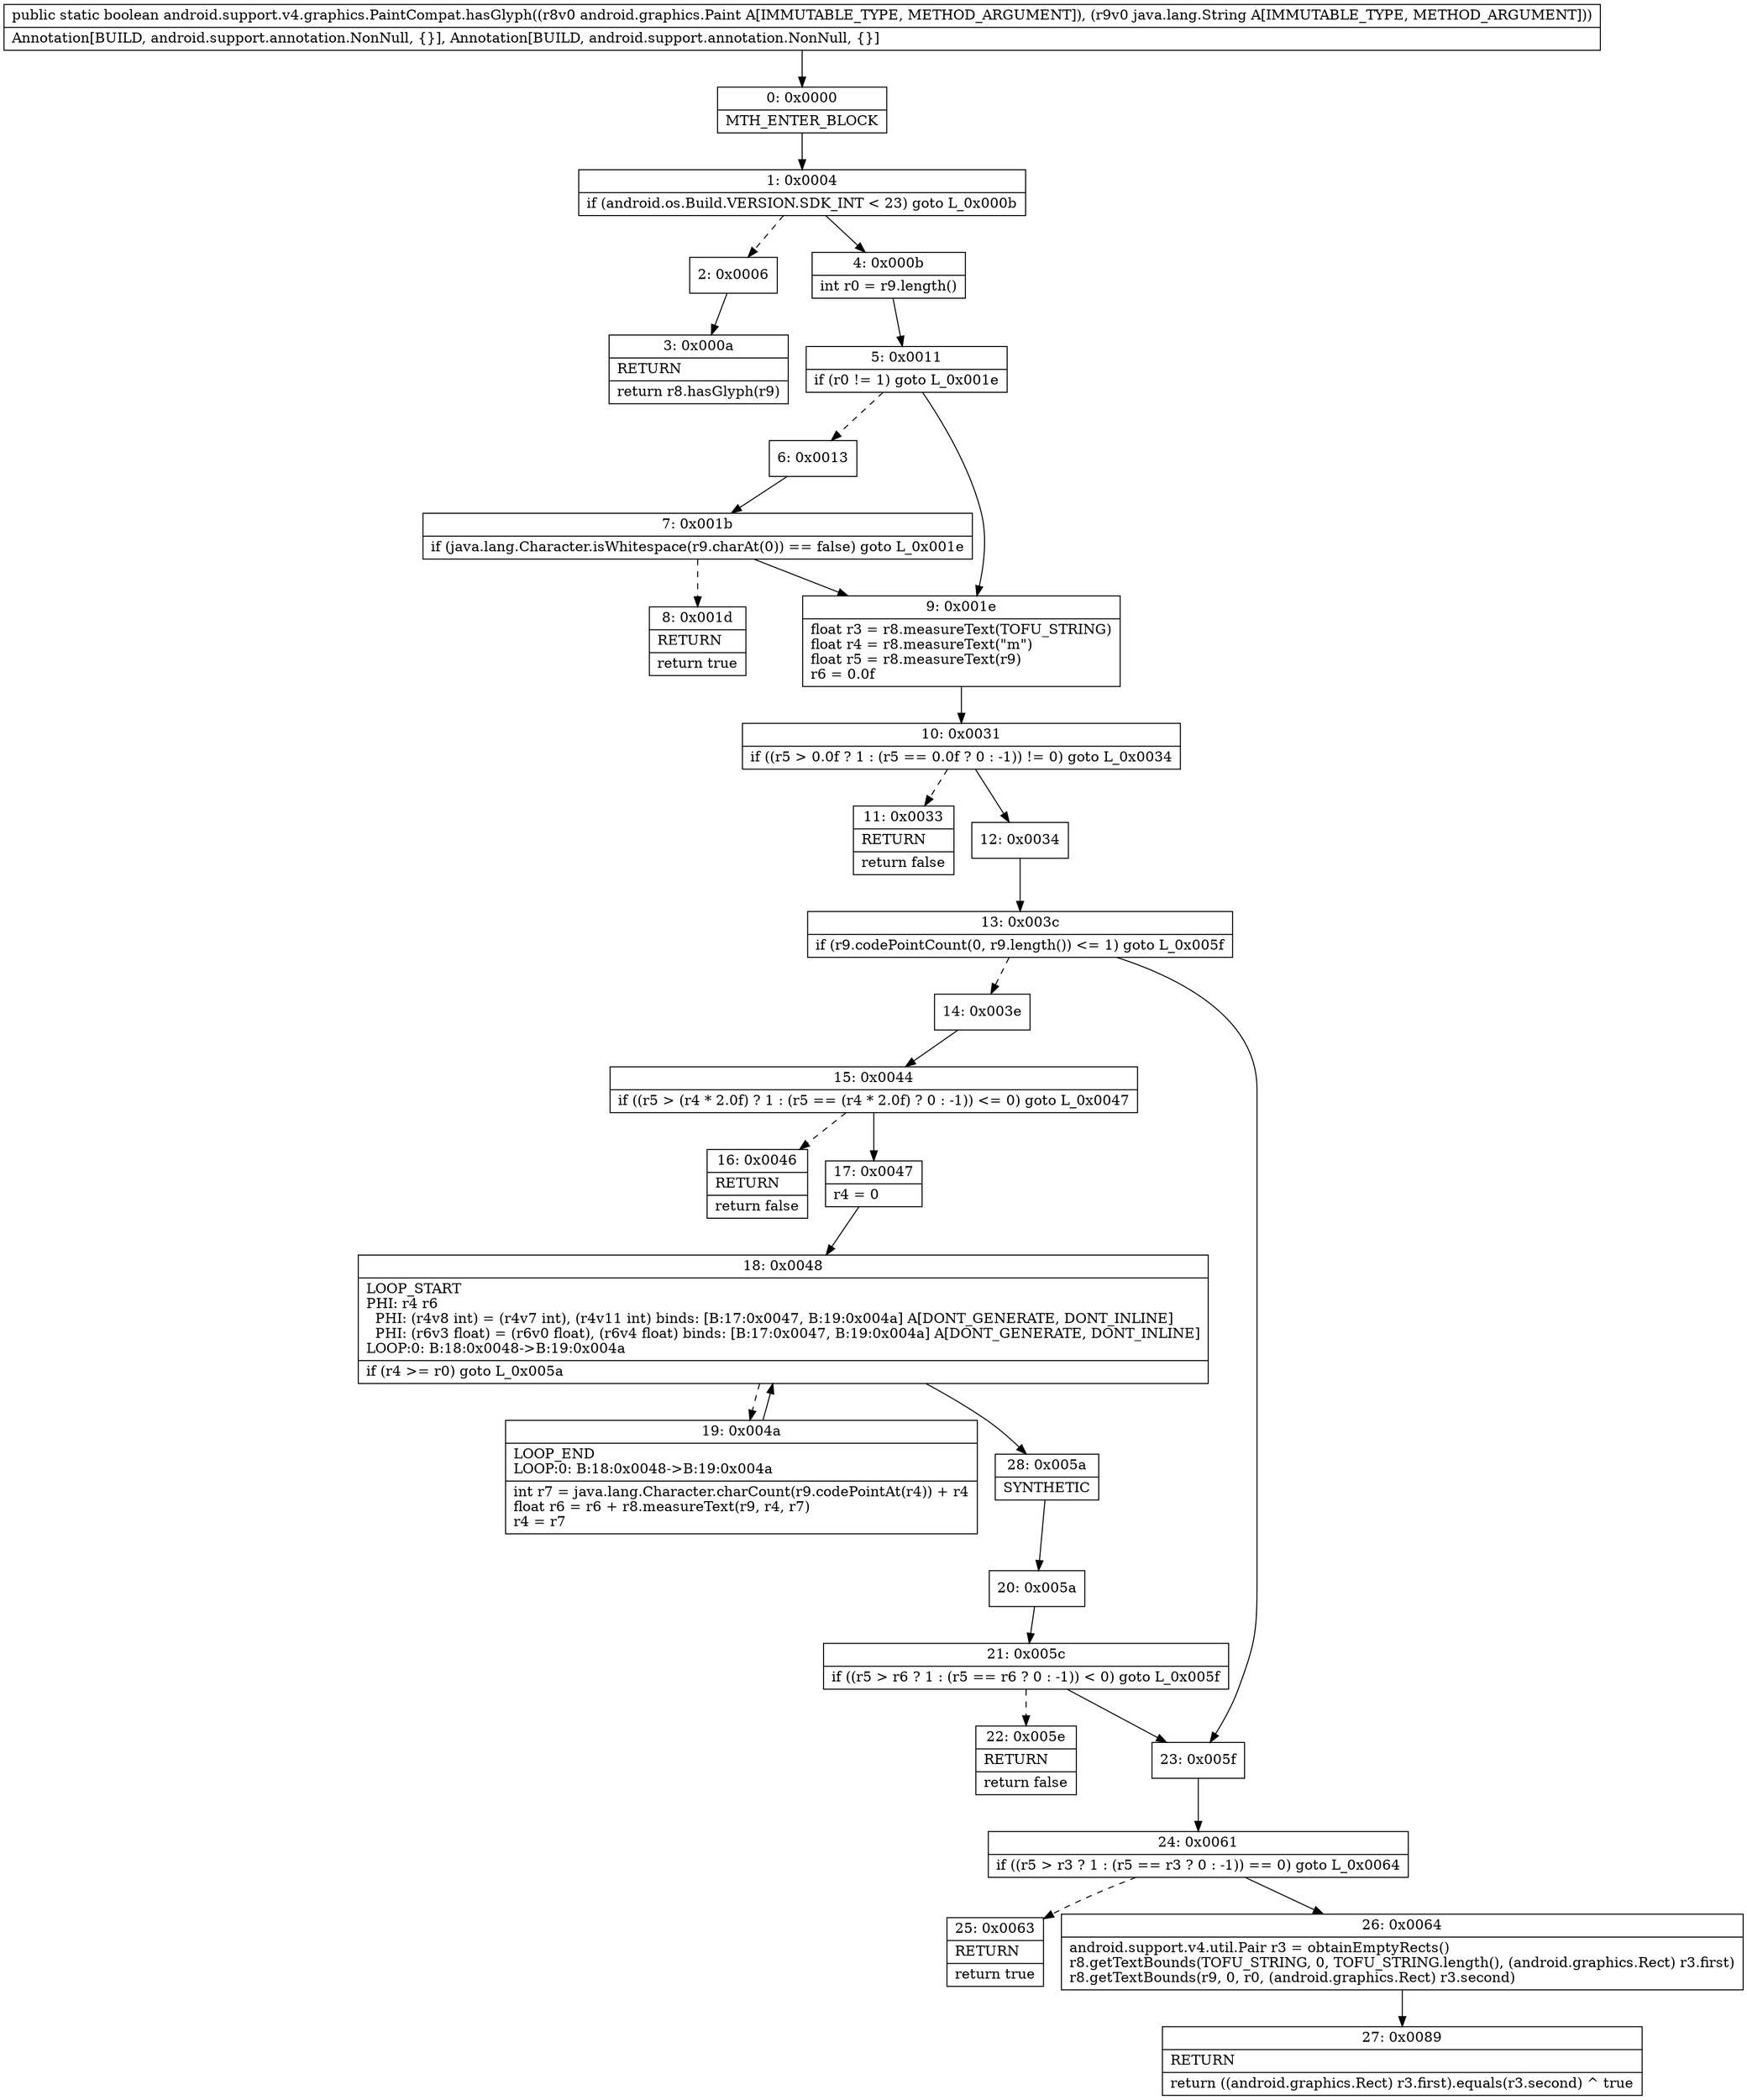 digraph "CFG forandroid.support.v4.graphics.PaintCompat.hasGlyph(Landroid\/graphics\/Paint;Ljava\/lang\/String;)Z" {
Node_0 [shape=record,label="{0\:\ 0x0000|MTH_ENTER_BLOCK\l}"];
Node_1 [shape=record,label="{1\:\ 0x0004|if (android.os.Build.VERSION.SDK_INT \< 23) goto L_0x000b\l}"];
Node_2 [shape=record,label="{2\:\ 0x0006}"];
Node_3 [shape=record,label="{3\:\ 0x000a|RETURN\l|return r8.hasGlyph(r9)\l}"];
Node_4 [shape=record,label="{4\:\ 0x000b|int r0 = r9.length()\l}"];
Node_5 [shape=record,label="{5\:\ 0x0011|if (r0 != 1) goto L_0x001e\l}"];
Node_6 [shape=record,label="{6\:\ 0x0013}"];
Node_7 [shape=record,label="{7\:\ 0x001b|if (java.lang.Character.isWhitespace(r9.charAt(0)) == false) goto L_0x001e\l}"];
Node_8 [shape=record,label="{8\:\ 0x001d|RETURN\l|return true\l}"];
Node_9 [shape=record,label="{9\:\ 0x001e|float r3 = r8.measureText(TOFU_STRING)\lfloat r4 = r8.measureText(\"m\")\lfloat r5 = r8.measureText(r9)\lr6 = 0.0f\l}"];
Node_10 [shape=record,label="{10\:\ 0x0031|if ((r5 \> 0.0f ? 1 : (r5 == 0.0f ? 0 : \-1)) != 0) goto L_0x0034\l}"];
Node_11 [shape=record,label="{11\:\ 0x0033|RETURN\l|return false\l}"];
Node_12 [shape=record,label="{12\:\ 0x0034}"];
Node_13 [shape=record,label="{13\:\ 0x003c|if (r9.codePointCount(0, r9.length()) \<= 1) goto L_0x005f\l}"];
Node_14 [shape=record,label="{14\:\ 0x003e}"];
Node_15 [shape=record,label="{15\:\ 0x0044|if ((r5 \> (r4 * 2.0f) ? 1 : (r5 == (r4 * 2.0f) ? 0 : \-1)) \<= 0) goto L_0x0047\l}"];
Node_16 [shape=record,label="{16\:\ 0x0046|RETURN\l|return false\l}"];
Node_17 [shape=record,label="{17\:\ 0x0047|r4 = 0\l}"];
Node_18 [shape=record,label="{18\:\ 0x0048|LOOP_START\lPHI: r4 r6 \l  PHI: (r4v8 int) = (r4v7 int), (r4v11 int) binds: [B:17:0x0047, B:19:0x004a] A[DONT_GENERATE, DONT_INLINE]\l  PHI: (r6v3 float) = (r6v0 float), (r6v4 float) binds: [B:17:0x0047, B:19:0x004a] A[DONT_GENERATE, DONT_INLINE]\lLOOP:0: B:18:0x0048\-\>B:19:0x004a\l|if (r4 \>= r0) goto L_0x005a\l}"];
Node_19 [shape=record,label="{19\:\ 0x004a|LOOP_END\lLOOP:0: B:18:0x0048\-\>B:19:0x004a\l|int r7 = java.lang.Character.charCount(r9.codePointAt(r4)) + r4\lfloat r6 = r6 + r8.measureText(r9, r4, r7)\lr4 = r7\l}"];
Node_20 [shape=record,label="{20\:\ 0x005a}"];
Node_21 [shape=record,label="{21\:\ 0x005c|if ((r5 \> r6 ? 1 : (r5 == r6 ? 0 : \-1)) \< 0) goto L_0x005f\l}"];
Node_22 [shape=record,label="{22\:\ 0x005e|RETURN\l|return false\l}"];
Node_23 [shape=record,label="{23\:\ 0x005f}"];
Node_24 [shape=record,label="{24\:\ 0x0061|if ((r5 \> r3 ? 1 : (r5 == r3 ? 0 : \-1)) == 0) goto L_0x0064\l}"];
Node_25 [shape=record,label="{25\:\ 0x0063|RETURN\l|return true\l}"];
Node_26 [shape=record,label="{26\:\ 0x0064|android.support.v4.util.Pair r3 = obtainEmptyRects()\lr8.getTextBounds(TOFU_STRING, 0, TOFU_STRING.length(), (android.graphics.Rect) r3.first)\lr8.getTextBounds(r9, 0, r0, (android.graphics.Rect) r3.second)\l}"];
Node_27 [shape=record,label="{27\:\ 0x0089|RETURN\l|return ((android.graphics.Rect) r3.first).equals(r3.second) ^ true\l}"];
Node_28 [shape=record,label="{28\:\ 0x005a|SYNTHETIC\l}"];
MethodNode[shape=record,label="{public static boolean android.support.v4.graphics.PaintCompat.hasGlyph((r8v0 android.graphics.Paint A[IMMUTABLE_TYPE, METHOD_ARGUMENT]), (r9v0 java.lang.String A[IMMUTABLE_TYPE, METHOD_ARGUMENT]))  | Annotation[BUILD, android.support.annotation.NonNull, \{\}], Annotation[BUILD, android.support.annotation.NonNull, \{\}]\l}"];
MethodNode -> Node_0;
Node_0 -> Node_1;
Node_1 -> Node_2[style=dashed];
Node_1 -> Node_4;
Node_2 -> Node_3;
Node_4 -> Node_5;
Node_5 -> Node_6[style=dashed];
Node_5 -> Node_9;
Node_6 -> Node_7;
Node_7 -> Node_8[style=dashed];
Node_7 -> Node_9;
Node_9 -> Node_10;
Node_10 -> Node_11[style=dashed];
Node_10 -> Node_12;
Node_12 -> Node_13;
Node_13 -> Node_14[style=dashed];
Node_13 -> Node_23;
Node_14 -> Node_15;
Node_15 -> Node_16[style=dashed];
Node_15 -> Node_17;
Node_17 -> Node_18;
Node_18 -> Node_19[style=dashed];
Node_18 -> Node_28;
Node_19 -> Node_18;
Node_20 -> Node_21;
Node_21 -> Node_22[style=dashed];
Node_21 -> Node_23;
Node_23 -> Node_24;
Node_24 -> Node_25[style=dashed];
Node_24 -> Node_26;
Node_26 -> Node_27;
Node_28 -> Node_20;
}

